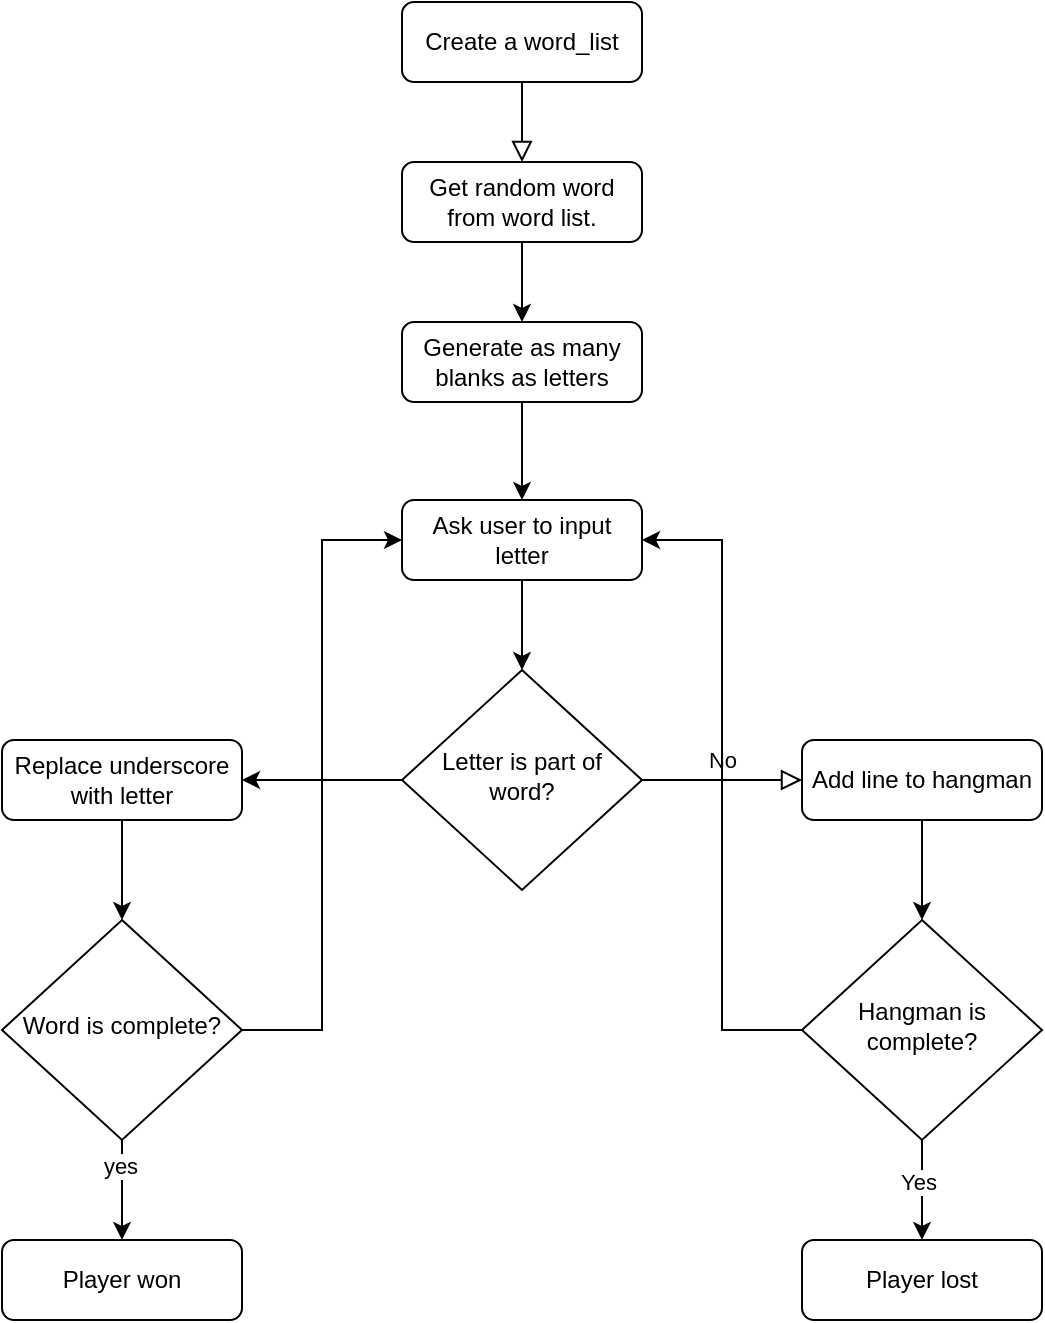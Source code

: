 <mxfile version="26.0.13">
  <diagram id="C5RBs43oDa-KdzZeNtuy" name="Page-1">
    <mxGraphModel dx="1150" dy="664" grid="1" gridSize="10" guides="1" tooltips="1" connect="1" arrows="1" fold="1" page="1" pageScale="1" pageWidth="827" pageHeight="1169" math="0" shadow="0">
      <root>
        <mxCell id="WIyWlLk6GJQsqaUBKTNV-0" />
        <mxCell id="WIyWlLk6GJQsqaUBKTNV-1" parent="WIyWlLk6GJQsqaUBKTNV-0" />
        <mxCell id="WIyWlLk6GJQsqaUBKTNV-2" value="" style="rounded=0;html=1;jettySize=auto;orthogonalLoop=1;fontSize=11;endArrow=block;endFill=0;endSize=8;strokeWidth=1;shadow=0;labelBackgroundColor=none;edgeStyle=orthogonalEdgeStyle;entryX=0.5;entryY=0;entryDx=0;entryDy=0;" parent="WIyWlLk6GJQsqaUBKTNV-1" source="WIyWlLk6GJQsqaUBKTNV-3" target="3AXpNSX3sXlp2Gz0Ylk6-0" edge="1">
          <mxGeometry relative="1" as="geometry" />
        </mxCell>
        <mxCell id="WIyWlLk6GJQsqaUBKTNV-3" value="Create a word_list" style="rounded=1;whiteSpace=wrap;html=1;fontSize=12;glass=0;strokeWidth=1;shadow=0;" parent="WIyWlLk6GJQsqaUBKTNV-1" vertex="1">
          <mxGeometry x="320" y="40" width="120" height="40" as="geometry" />
        </mxCell>
        <mxCell id="WIyWlLk6GJQsqaUBKTNV-5" value="No" style="edgeStyle=orthogonalEdgeStyle;rounded=0;html=1;jettySize=auto;orthogonalLoop=1;fontSize=11;endArrow=block;endFill=0;endSize=8;strokeWidth=1;shadow=0;labelBackgroundColor=none;" parent="WIyWlLk6GJQsqaUBKTNV-1" source="WIyWlLk6GJQsqaUBKTNV-6" target="WIyWlLk6GJQsqaUBKTNV-7" edge="1">
          <mxGeometry y="10" relative="1" as="geometry">
            <mxPoint as="offset" />
          </mxGeometry>
        </mxCell>
        <mxCell id="3AXpNSX3sXlp2Gz0Ylk6-5" value="" style="edgeStyle=orthogonalEdgeStyle;rounded=0;orthogonalLoop=1;jettySize=auto;html=1;" edge="1" parent="WIyWlLk6GJQsqaUBKTNV-1" source="WIyWlLk6GJQsqaUBKTNV-6" target="3AXpNSX3sXlp2Gz0Ylk6-3">
          <mxGeometry relative="1" as="geometry" />
        </mxCell>
        <mxCell id="WIyWlLk6GJQsqaUBKTNV-6" value="Letter is part of word?" style="rhombus;whiteSpace=wrap;html=1;shadow=0;fontFamily=Helvetica;fontSize=12;align=center;strokeWidth=1;spacing=6;spacingTop=-4;" parent="WIyWlLk6GJQsqaUBKTNV-1" vertex="1">
          <mxGeometry x="320" y="374" width="120" height="110" as="geometry" />
        </mxCell>
        <mxCell id="3AXpNSX3sXlp2Gz0Ylk6-12" value="" style="edgeStyle=orthogonalEdgeStyle;rounded=0;orthogonalLoop=1;jettySize=auto;html=1;" edge="1" parent="WIyWlLk6GJQsqaUBKTNV-1" source="WIyWlLk6GJQsqaUBKTNV-7" target="3AXpNSX3sXlp2Gz0Ylk6-11">
          <mxGeometry relative="1" as="geometry" />
        </mxCell>
        <mxCell id="WIyWlLk6GJQsqaUBKTNV-7" value="Add line to hangman" style="rounded=1;whiteSpace=wrap;html=1;fontSize=12;glass=0;strokeWidth=1;shadow=0;" parent="WIyWlLk6GJQsqaUBKTNV-1" vertex="1">
          <mxGeometry x="520" y="409" width="120" height="40" as="geometry" />
        </mxCell>
        <mxCell id="3AXpNSX3sXlp2Gz0Ylk6-2" value="" style="edgeStyle=orthogonalEdgeStyle;rounded=0;orthogonalLoop=1;jettySize=auto;html=1;" edge="1" parent="WIyWlLk6GJQsqaUBKTNV-1" source="3AXpNSX3sXlp2Gz0Ylk6-0" target="3AXpNSX3sXlp2Gz0Ylk6-24">
          <mxGeometry relative="1" as="geometry" />
        </mxCell>
        <mxCell id="3AXpNSX3sXlp2Gz0Ylk6-0" value="Get random word from word list." style="rounded=1;whiteSpace=wrap;html=1;" vertex="1" parent="WIyWlLk6GJQsqaUBKTNV-1">
          <mxGeometry x="320" y="120" width="120" height="40" as="geometry" />
        </mxCell>
        <mxCell id="3AXpNSX3sXlp2Gz0Ylk6-6" value="" style="edgeStyle=orthogonalEdgeStyle;rounded=0;orthogonalLoop=1;jettySize=auto;html=1;" edge="1" parent="WIyWlLk6GJQsqaUBKTNV-1" source="3AXpNSX3sXlp2Gz0Ylk6-1" target="WIyWlLk6GJQsqaUBKTNV-6">
          <mxGeometry relative="1" as="geometry" />
        </mxCell>
        <mxCell id="3AXpNSX3sXlp2Gz0Ylk6-1" value="Ask user to input letter" style="rounded=1;whiteSpace=wrap;html=1;" vertex="1" parent="WIyWlLk6GJQsqaUBKTNV-1">
          <mxGeometry x="320" y="289" width="120" height="40" as="geometry" />
        </mxCell>
        <mxCell id="3AXpNSX3sXlp2Gz0Ylk6-14" value="" style="edgeStyle=orthogonalEdgeStyle;rounded=0;orthogonalLoop=1;jettySize=auto;html=1;" edge="1" parent="WIyWlLk6GJQsqaUBKTNV-1" source="3AXpNSX3sXlp2Gz0Ylk6-3" target="3AXpNSX3sXlp2Gz0Ylk6-13">
          <mxGeometry relative="1" as="geometry" />
        </mxCell>
        <mxCell id="3AXpNSX3sXlp2Gz0Ylk6-3" value="Replace underscore with letter" style="rounded=1;whiteSpace=wrap;html=1;fontSize=12;glass=0;strokeWidth=1;shadow=0;" vertex="1" parent="WIyWlLk6GJQsqaUBKTNV-1">
          <mxGeometry x="120" y="409" width="120" height="40" as="geometry" />
        </mxCell>
        <mxCell id="3AXpNSX3sXlp2Gz0Ylk6-16" value="" style="edgeStyle=orthogonalEdgeStyle;rounded=0;orthogonalLoop=1;jettySize=auto;html=1;" edge="1" parent="WIyWlLk6GJQsqaUBKTNV-1" source="3AXpNSX3sXlp2Gz0Ylk6-11" target="3AXpNSX3sXlp2Gz0Ylk6-15">
          <mxGeometry relative="1" as="geometry" />
        </mxCell>
        <mxCell id="3AXpNSX3sXlp2Gz0Ylk6-17" value="Yes" style="edgeLabel;html=1;align=center;verticalAlign=middle;resizable=0;points=[];" vertex="1" connectable="0" parent="3AXpNSX3sXlp2Gz0Ylk6-16">
          <mxGeometry x="-0.16" y="-2" relative="1" as="geometry">
            <mxPoint as="offset" />
          </mxGeometry>
        </mxCell>
        <mxCell id="3AXpNSX3sXlp2Gz0Ylk6-22" style="edgeStyle=orthogonalEdgeStyle;rounded=0;orthogonalLoop=1;jettySize=auto;html=1;entryX=1;entryY=0.5;entryDx=0;entryDy=0;" edge="1" parent="WIyWlLk6GJQsqaUBKTNV-1" source="3AXpNSX3sXlp2Gz0Ylk6-11" target="3AXpNSX3sXlp2Gz0Ylk6-1">
          <mxGeometry relative="1" as="geometry" />
        </mxCell>
        <mxCell id="3AXpNSX3sXlp2Gz0Ylk6-11" value="Hangman is complete?" style="rhombus;whiteSpace=wrap;html=1;shadow=0;fontFamily=Helvetica;fontSize=12;align=center;strokeWidth=1;spacing=6;spacingTop=-4;" vertex="1" parent="WIyWlLk6GJQsqaUBKTNV-1">
          <mxGeometry x="520" y="499" width="120" height="110" as="geometry" />
        </mxCell>
        <mxCell id="3AXpNSX3sXlp2Gz0Ylk6-19" value="" style="edgeStyle=orthogonalEdgeStyle;rounded=0;orthogonalLoop=1;jettySize=auto;html=1;" edge="1" parent="WIyWlLk6GJQsqaUBKTNV-1" source="3AXpNSX3sXlp2Gz0Ylk6-13" target="3AXpNSX3sXlp2Gz0Ylk6-18">
          <mxGeometry relative="1" as="geometry" />
        </mxCell>
        <mxCell id="3AXpNSX3sXlp2Gz0Ylk6-20" value="yes" style="edgeLabel;html=1;align=center;verticalAlign=middle;resizable=0;points=[];" vertex="1" connectable="0" parent="3AXpNSX3sXlp2Gz0Ylk6-19">
          <mxGeometry x="-0.48" y="-1" relative="1" as="geometry">
            <mxPoint as="offset" />
          </mxGeometry>
        </mxCell>
        <mxCell id="3AXpNSX3sXlp2Gz0Ylk6-13" value="Word is complete?" style="rhombus;whiteSpace=wrap;html=1;shadow=0;fontFamily=Helvetica;fontSize=12;align=center;strokeWidth=1;spacing=6;spacingTop=-4;" vertex="1" parent="WIyWlLk6GJQsqaUBKTNV-1">
          <mxGeometry x="120" y="499" width="120" height="110" as="geometry" />
        </mxCell>
        <mxCell id="3AXpNSX3sXlp2Gz0Ylk6-15" value="Player lost" style="rounded=1;whiteSpace=wrap;html=1;fontSize=12;glass=0;strokeWidth=1;shadow=0;" vertex="1" parent="WIyWlLk6GJQsqaUBKTNV-1">
          <mxGeometry x="520" y="659" width="120" height="40" as="geometry" />
        </mxCell>
        <mxCell id="3AXpNSX3sXlp2Gz0Ylk6-23" style="edgeStyle=orthogonalEdgeStyle;rounded=0;orthogonalLoop=1;jettySize=auto;html=1;entryX=0;entryY=0.5;entryDx=0;entryDy=0;exitX=1;exitY=0.5;exitDx=0;exitDy=0;" edge="1" parent="WIyWlLk6GJQsqaUBKTNV-1" source="3AXpNSX3sXlp2Gz0Ylk6-13" target="3AXpNSX3sXlp2Gz0Ylk6-1">
          <mxGeometry relative="1" as="geometry" />
        </mxCell>
        <mxCell id="3AXpNSX3sXlp2Gz0Ylk6-18" value="Player won" style="rounded=1;whiteSpace=wrap;html=1;fontSize=12;glass=0;strokeWidth=1;shadow=0;" vertex="1" parent="WIyWlLk6GJQsqaUBKTNV-1">
          <mxGeometry x="120" y="659" width="120" height="40" as="geometry" />
        </mxCell>
        <mxCell id="3AXpNSX3sXlp2Gz0Ylk6-25" value="" style="edgeStyle=orthogonalEdgeStyle;rounded=0;orthogonalLoop=1;jettySize=auto;html=1;" edge="1" parent="WIyWlLk6GJQsqaUBKTNV-1" source="3AXpNSX3sXlp2Gz0Ylk6-24" target="3AXpNSX3sXlp2Gz0Ylk6-1">
          <mxGeometry relative="1" as="geometry" />
        </mxCell>
        <mxCell id="3AXpNSX3sXlp2Gz0Ylk6-24" value="Generate as many blanks as letters" style="rounded=1;whiteSpace=wrap;html=1;" vertex="1" parent="WIyWlLk6GJQsqaUBKTNV-1">
          <mxGeometry x="320" y="200" width="120" height="40" as="geometry" />
        </mxCell>
      </root>
    </mxGraphModel>
  </diagram>
</mxfile>
